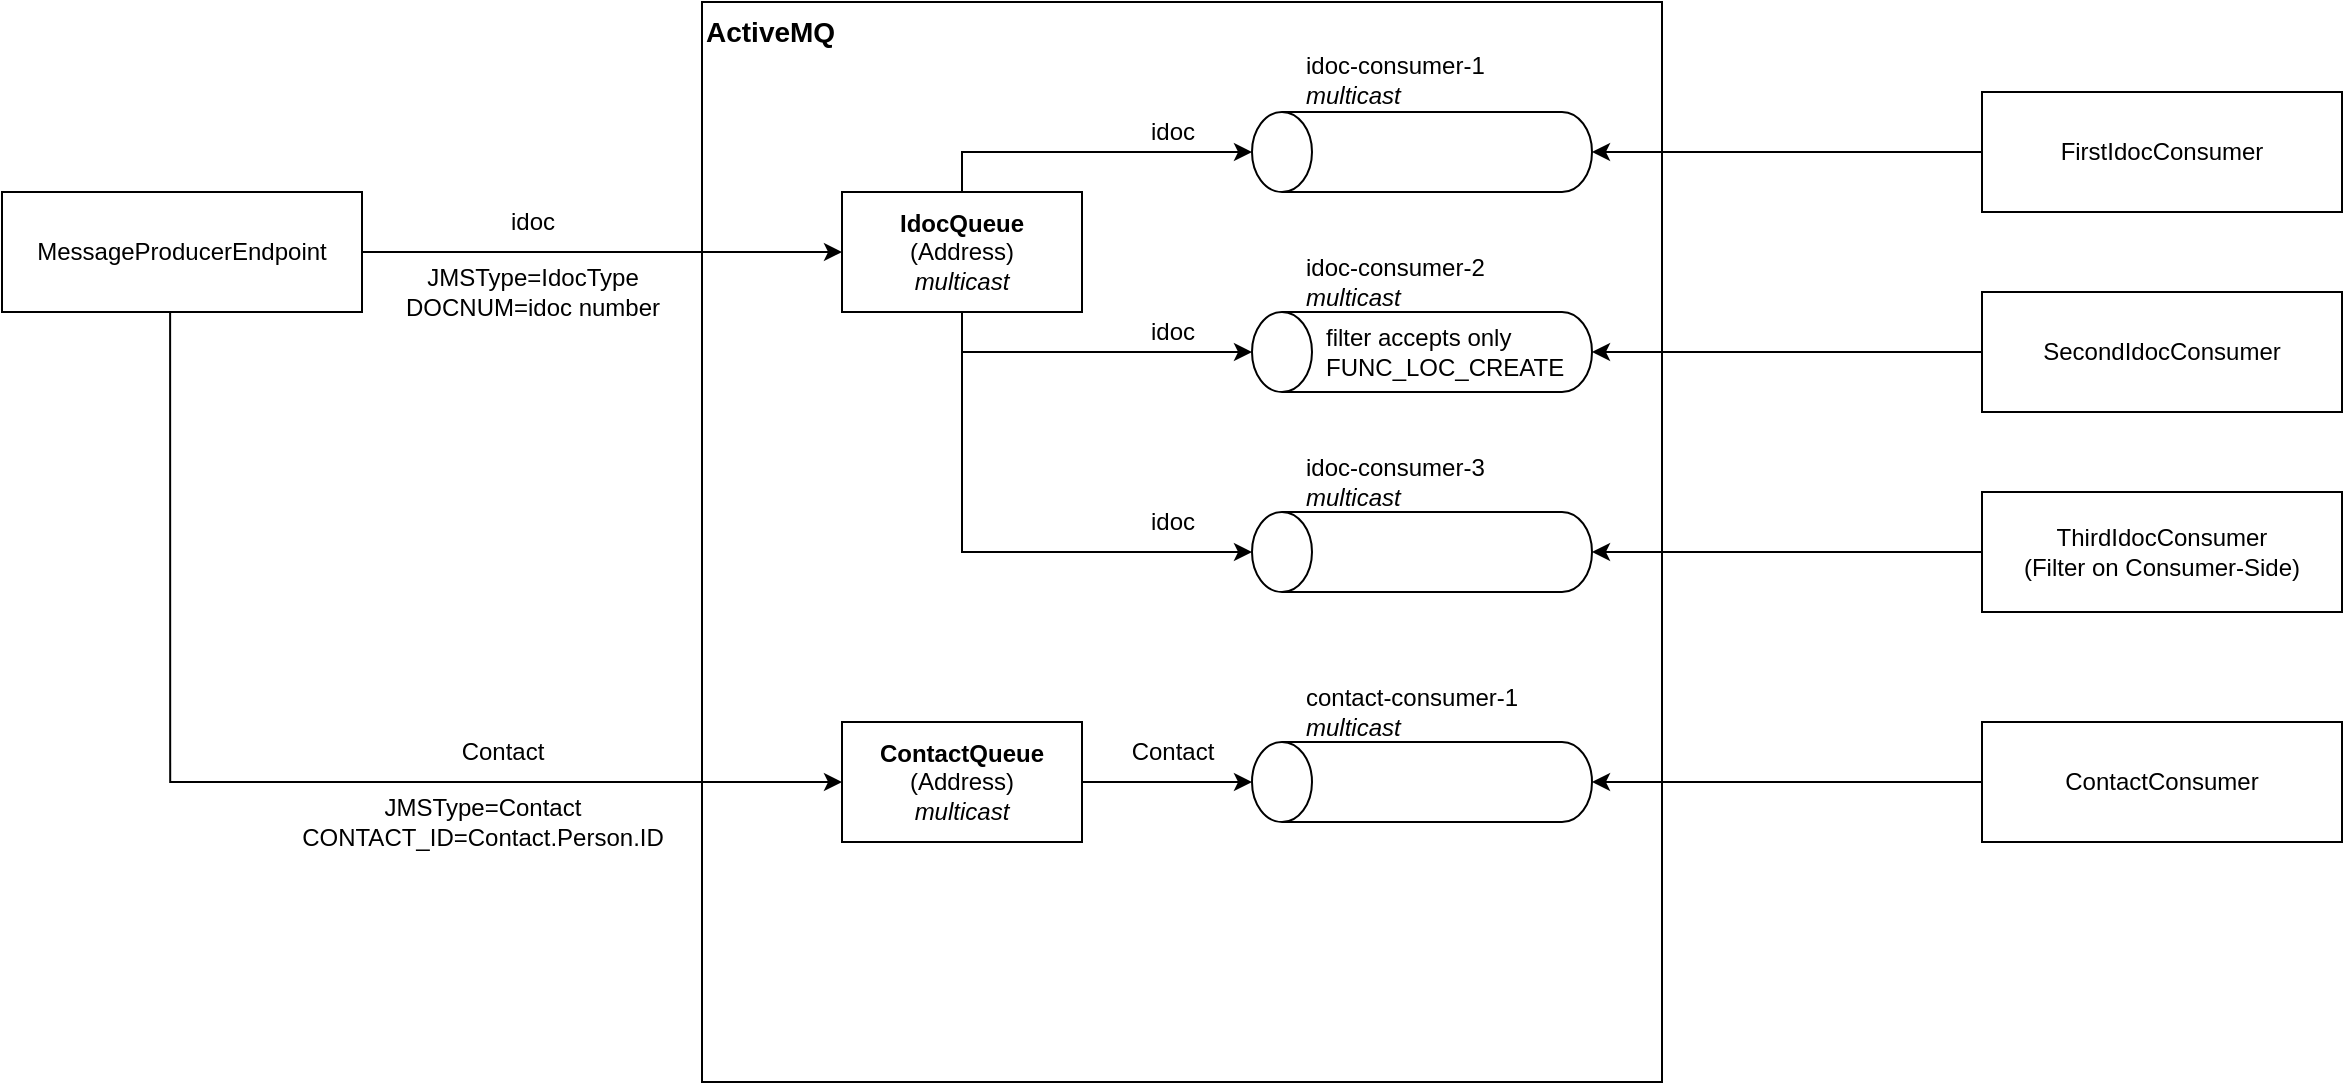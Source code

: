 <mxfile version="22.0.2" type="device">
  <diagram name="Seite-1" id="y00oPukH0XIVWx6q0mAa">
    <mxGraphModel dx="1378" dy="1020" grid="1" gridSize="10" guides="1" tooltips="1" connect="1" arrows="1" fold="1" page="1" pageScale="1" pageWidth="1600" pageHeight="900" math="0" shadow="0">
      <root>
        <mxCell id="0" />
        <mxCell id="1" parent="0" />
        <mxCell id="QL4Um4243ITIlToKOBJX-1" value="ActiveMQ" style="rounded=0;whiteSpace=wrap;html=1;fontStyle=1;align=left;verticalAlign=top;fontSize=14;" parent="1" vertex="1">
          <mxGeometry x="450" y="200" width="480" height="540" as="geometry" />
        </mxCell>
        <mxCell id="QL4Um4243ITIlToKOBJX-2" value="" style="shape=cylinder3;whiteSpace=wrap;html=1;boundedLbl=1;backgroundOutline=1;size=15;rotation=-90;" parent="1" vertex="1">
          <mxGeometry x="790" y="190" width="40" height="170" as="geometry" />
        </mxCell>
        <mxCell id="QL4Um4243ITIlToKOBJX-3" value="idoc-consumer-1&lt;br&gt;&lt;div style=&quot;&quot;&gt;&lt;i style=&quot;background-color: initial;&quot;&gt;multicast&lt;/i&gt;&lt;/div&gt;" style="text;html=1;strokeColor=none;fillColor=none;align=left;verticalAlign=middle;whiteSpace=wrap;rounded=0;" parent="1" vertex="1">
          <mxGeometry x="750" y="224" width="160" height="30" as="geometry" />
        </mxCell>
        <mxCell id="QL4Um4243ITIlToKOBJX-5" value="" style="shape=cylinder3;whiteSpace=wrap;html=1;boundedLbl=1;backgroundOutline=1;size=15;rotation=-90;" parent="1" vertex="1">
          <mxGeometry x="790" y="290" width="40" height="170" as="geometry" />
        </mxCell>
        <mxCell id="QL4Um4243ITIlToKOBJX-6" value="idoc-consumer-2&lt;br&gt;&lt;div style=&quot;&quot;&gt;&lt;i style=&quot;background-color: initial;&quot;&gt;multicast&lt;/i&gt;&lt;/div&gt;" style="text;html=1;strokeColor=none;fillColor=none;align=left;verticalAlign=middle;whiteSpace=wrap;rounded=0;" parent="1" vertex="1">
          <mxGeometry x="750" y="325" width="160" height="30" as="geometry" />
        </mxCell>
        <mxCell id="QL4Um4243ITIlToKOBJX-9" style="edgeStyle=orthogonalEdgeStyle;rounded=0;orthogonalLoop=1;jettySize=auto;html=1;exitX=0.5;exitY=1;exitDx=0;exitDy=0;" parent="1" source="QL4Um4243ITIlToKOBJX-7" target="QL4Um4243ITIlToKOBJX-5" edge="1">
          <mxGeometry relative="1" as="geometry" />
        </mxCell>
        <mxCell id="QL4Um4243ITIlToKOBJX-7" value="&lt;b&gt;IdocQueue&lt;/b&gt;&lt;br&gt;(Address)&lt;br&gt;&lt;i&gt;multicast&lt;/i&gt;" style="rounded=0;whiteSpace=wrap;html=1;" parent="1" vertex="1">
          <mxGeometry x="520" y="295" width="120" height="60" as="geometry" />
        </mxCell>
        <mxCell id="QL4Um4243ITIlToKOBJX-8" style="edgeStyle=orthogonalEdgeStyle;rounded=0;orthogonalLoop=1;jettySize=auto;html=1;entryX=0.5;entryY=0;entryDx=0;entryDy=0;entryPerimeter=0;exitX=0.5;exitY=0;exitDx=0;exitDy=0;" parent="1" source="QL4Um4243ITIlToKOBJX-7" target="QL4Um4243ITIlToKOBJX-2" edge="1">
          <mxGeometry relative="1" as="geometry" />
        </mxCell>
        <mxCell id="QL4Um4243ITIlToKOBJX-11" style="edgeStyle=orthogonalEdgeStyle;rounded=0;orthogonalLoop=1;jettySize=auto;html=1;" parent="1" source="QL4Um4243ITIlToKOBJX-10" target="QL4Um4243ITIlToKOBJX-7" edge="1">
          <mxGeometry relative="1" as="geometry" />
        </mxCell>
        <mxCell id="uhJMXAjQvylsFk6s3scS-20" style="edgeStyle=orthogonalEdgeStyle;rounded=0;orthogonalLoop=1;jettySize=auto;html=1;entryX=0;entryY=0.5;entryDx=0;entryDy=0;exitX=0.467;exitY=0.983;exitDx=0;exitDy=0;exitPerimeter=0;" edge="1" parent="1" source="QL4Um4243ITIlToKOBJX-10" target="uhJMXAjQvylsFk6s3scS-13">
          <mxGeometry relative="1" as="geometry" />
        </mxCell>
        <mxCell id="QL4Um4243ITIlToKOBJX-10" value="&lt;span&gt;MessageProducerEndpoint&lt;/span&gt;" style="rounded=0;whiteSpace=wrap;html=1;fontStyle=0" parent="1" vertex="1">
          <mxGeometry x="100" y="295" width="180" height="60" as="geometry" />
        </mxCell>
        <mxCell id="QL4Um4243ITIlToKOBJX-12" value="idoc" style="text;html=1;align=center;verticalAlign=middle;resizable=0;points=[];autosize=1;strokeColor=none;fillColor=none;" parent="1" vertex="1">
          <mxGeometry x="340" y="295" width="50" height="30" as="geometry" />
        </mxCell>
        <mxCell id="QL4Um4243ITIlToKOBJX-13" value="idoc" style="text;html=1;align=center;verticalAlign=middle;resizable=0;points=[];autosize=1;strokeColor=none;fillColor=none;" parent="1" vertex="1">
          <mxGeometry x="660" y="250" width="50" height="30" as="geometry" />
        </mxCell>
        <mxCell id="QL4Um4243ITIlToKOBJX-14" value="idoc" style="text;html=1;align=center;verticalAlign=middle;resizable=0;points=[];autosize=1;strokeColor=none;fillColor=none;" parent="1" vertex="1">
          <mxGeometry x="660" y="350" width="50" height="30" as="geometry" />
        </mxCell>
        <mxCell id="QL4Um4243ITIlToKOBJX-15" value="&lt;span&gt;FirstIdocConsumer&lt;/span&gt;" style="rounded=0;whiteSpace=wrap;html=1;fontStyle=0" parent="1" vertex="1">
          <mxGeometry x="1090" y="245" width="180" height="60" as="geometry" />
        </mxCell>
        <mxCell id="QL4Um4243ITIlToKOBJX-16" style="edgeStyle=orthogonalEdgeStyle;rounded=0;orthogonalLoop=1;jettySize=auto;html=1;entryX=0.5;entryY=1;entryDx=0;entryDy=0;entryPerimeter=0;" parent="1" source="QL4Um4243ITIlToKOBJX-15" target="QL4Um4243ITIlToKOBJX-2" edge="1">
          <mxGeometry relative="1" as="geometry" />
        </mxCell>
        <mxCell id="QL4Um4243ITIlToKOBJX-18" style="edgeStyle=orthogonalEdgeStyle;rounded=0;orthogonalLoop=1;jettySize=auto;html=1;" parent="1" source="QL4Um4243ITIlToKOBJX-17" target="QL4Um4243ITIlToKOBJX-5" edge="1">
          <mxGeometry relative="1" as="geometry" />
        </mxCell>
        <mxCell id="QL4Um4243ITIlToKOBJX-17" value="&lt;span&gt;SecondIdocConsumer&lt;/span&gt;" style="rounded=0;whiteSpace=wrap;html=1;fontStyle=0" parent="1" vertex="1">
          <mxGeometry x="1090" y="345" width="180" height="60" as="geometry" />
        </mxCell>
        <mxCell id="QL4Um4243ITIlToKOBJX-19" value="filter accepts only&lt;br&gt;FUNC_LOC_CREATE" style="text;html=1;align=left;verticalAlign=middle;resizable=0;points=[];autosize=1;strokeColor=none;fillColor=none;" parent="1" vertex="1">
          <mxGeometry x="760" y="355" width="140" height="40" as="geometry" />
        </mxCell>
        <mxCell id="uhJMXAjQvylsFk6s3scS-1" value="idoc-consumer-3&lt;br&gt;&lt;i style=&quot;background-color: initial;&quot;&gt;multicast&lt;/i&gt;" style="text;html=1;strokeColor=none;fillColor=none;align=left;verticalAlign=middle;whiteSpace=wrap;rounded=0;" vertex="1" parent="1">
          <mxGeometry x="750" y="425" width="160" height="30" as="geometry" />
        </mxCell>
        <mxCell id="uhJMXAjQvylsFk6s3scS-2" value="" style="shape=cylinder3;whiteSpace=wrap;html=1;boundedLbl=1;backgroundOutline=1;size=15;rotation=-90;" vertex="1" parent="1">
          <mxGeometry x="790" y="390" width="40" height="170" as="geometry" />
        </mxCell>
        <mxCell id="uhJMXAjQvylsFk6s3scS-7" value="&lt;span&gt;ThirdIdocConsumer&lt;br&gt;(Filter on Consumer-Side)&lt;br&gt;&lt;/span&gt;" style="rounded=0;whiteSpace=wrap;html=1;fontStyle=0" vertex="1" parent="1">
          <mxGeometry x="1090" y="445" width="180" height="60" as="geometry" />
        </mxCell>
        <mxCell id="uhJMXAjQvylsFk6s3scS-8" style="edgeStyle=orthogonalEdgeStyle;rounded=0;orthogonalLoop=1;jettySize=auto;html=1;entryX=0.5;entryY=1;entryDx=0;entryDy=0;entryPerimeter=0;" edge="1" parent="1" source="uhJMXAjQvylsFk6s3scS-7" target="uhJMXAjQvylsFk6s3scS-2">
          <mxGeometry relative="1" as="geometry" />
        </mxCell>
        <mxCell id="uhJMXAjQvylsFk6s3scS-9" style="edgeStyle=orthogonalEdgeStyle;rounded=0;orthogonalLoop=1;jettySize=auto;html=1;entryX=0.5;entryY=0;entryDx=0;entryDy=0;entryPerimeter=0;exitX=0.5;exitY=1;exitDx=0;exitDy=0;" edge="1" parent="1" source="QL4Um4243ITIlToKOBJX-7" target="uhJMXAjQvylsFk6s3scS-2">
          <mxGeometry relative="1" as="geometry" />
        </mxCell>
        <mxCell id="uhJMXAjQvylsFk6s3scS-11" value="idoc" style="text;html=1;align=center;verticalAlign=middle;resizable=0;points=[];autosize=1;strokeColor=none;fillColor=none;" vertex="1" parent="1">
          <mxGeometry x="660" y="445" width="50" height="30" as="geometry" />
        </mxCell>
        <mxCell id="uhJMXAjQvylsFk6s3scS-12" value="JMSType=IdocType&lt;br&gt;DOCNUM=idoc number" style="text;html=1;align=center;verticalAlign=middle;resizable=0;points=[];autosize=1;strokeColor=none;fillColor=none;" vertex="1" parent="1">
          <mxGeometry x="290" y="325" width="150" height="40" as="geometry" />
        </mxCell>
        <mxCell id="uhJMXAjQvylsFk6s3scS-15" style="edgeStyle=orthogonalEdgeStyle;rounded=0;orthogonalLoop=1;jettySize=auto;html=1;" edge="1" parent="1" source="uhJMXAjQvylsFk6s3scS-13" target="uhJMXAjQvylsFk6s3scS-14">
          <mxGeometry relative="1" as="geometry" />
        </mxCell>
        <mxCell id="uhJMXAjQvylsFk6s3scS-13" value="&lt;b&gt;ContactQueue&lt;/b&gt;&lt;br&gt;(Address)&lt;br&gt;&lt;i&gt;multicast&lt;/i&gt;" style="rounded=0;whiteSpace=wrap;html=1;" vertex="1" parent="1">
          <mxGeometry x="520" y="560" width="120" height="60" as="geometry" />
        </mxCell>
        <mxCell id="uhJMXAjQvylsFk6s3scS-14" value="" style="shape=cylinder3;whiteSpace=wrap;html=1;boundedLbl=1;backgroundOutline=1;size=15;rotation=-90;" vertex="1" parent="1">
          <mxGeometry x="790" y="505" width="40" height="170" as="geometry" />
        </mxCell>
        <mxCell id="uhJMXAjQvylsFk6s3scS-16" value="&lt;span&gt;ContactConsumer&lt;br&gt;&lt;/span&gt;" style="rounded=0;whiteSpace=wrap;html=1;fontStyle=0" vertex="1" parent="1">
          <mxGeometry x="1090" y="560" width="180" height="60" as="geometry" />
        </mxCell>
        <mxCell id="uhJMXAjQvylsFk6s3scS-17" style="edgeStyle=orthogonalEdgeStyle;rounded=0;orthogonalLoop=1;jettySize=auto;html=1;entryX=0.5;entryY=1;entryDx=0;entryDy=0;entryPerimeter=0;" edge="1" parent="1" source="uhJMXAjQvylsFk6s3scS-16" target="uhJMXAjQvylsFk6s3scS-14">
          <mxGeometry relative="1" as="geometry" />
        </mxCell>
        <mxCell id="uhJMXAjQvylsFk6s3scS-18" value="contact-consumer-1&lt;br&gt;&lt;i style=&quot;background-color: initial;&quot;&gt;multicast&lt;/i&gt;" style="text;html=1;strokeColor=none;fillColor=none;align=left;verticalAlign=middle;whiteSpace=wrap;rounded=0;" vertex="1" parent="1">
          <mxGeometry x="750" y="540" width="160" height="30" as="geometry" />
        </mxCell>
        <mxCell id="uhJMXAjQvylsFk6s3scS-19" value="Contact" style="text;html=1;align=center;verticalAlign=middle;resizable=0;points=[];autosize=1;strokeColor=none;fillColor=none;" vertex="1" parent="1">
          <mxGeometry x="655" y="560" width="60" height="30" as="geometry" />
        </mxCell>
        <mxCell id="uhJMXAjQvylsFk6s3scS-21" value="Contact" style="text;html=1;align=center;verticalAlign=middle;resizable=0;points=[];autosize=1;strokeColor=none;fillColor=none;" vertex="1" parent="1">
          <mxGeometry x="320" y="560" width="60" height="30" as="geometry" />
        </mxCell>
        <mxCell id="uhJMXAjQvylsFk6s3scS-22" value="JMSType=Contact&lt;br&gt;CONTACT_ID=Contact.Person.ID" style="text;html=1;align=center;verticalAlign=middle;resizable=0;points=[];autosize=1;strokeColor=none;fillColor=none;" vertex="1" parent="1">
          <mxGeometry x="240" y="590" width="200" height="40" as="geometry" />
        </mxCell>
      </root>
    </mxGraphModel>
  </diagram>
</mxfile>
